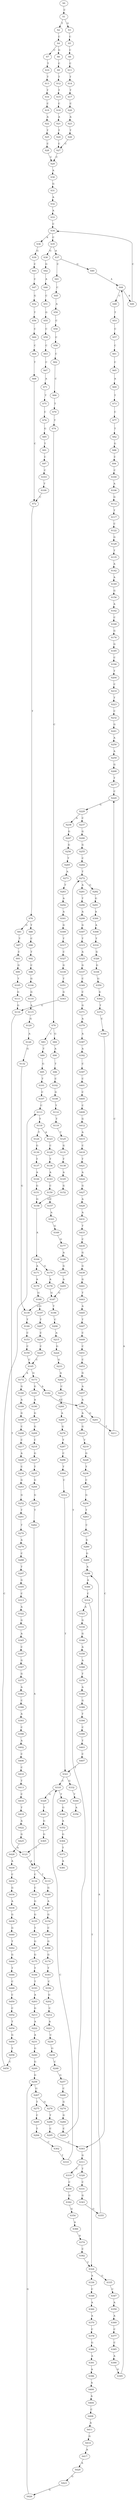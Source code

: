 strict digraph  {
	S0 -> S1 [ label = C ];
	S1 -> S2 [ label = T ];
	S1 -> S3 [ label = G ];
	S2 -> S4 [ label = C ];
	S3 -> S5 [ label = C ];
	S4 -> S6 [ label = G ];
	S4 -> S7 [ label = C ];
	S5 -> S8 [ label = C ];
	S6 -> S9 [ label = C ];
	S7 -> S10 [ label = T ];
	S8 -> S11 [ label = C ];
	S9 -> S12 [ label = T ];
	S10 -> S13 [ label = T ];
	S11 -> S14 [ label = T ];
	S12 -> S15 [ label = T ];
	S13 -> S16 [ label = T ];
	S14 -> S17 [ label = T ];
	S15 -> S18 [ label = C ];
	S16 -> S19 [ label = C ];
	S17 -> S20 [ label = C ];
	S18 -> S21 [ label = A ];
	S19 -> S22 [ label = A ];
	S20 -> S23 [ label = A ];
	S21 -> S24 [ label = T ];
	S22 -> S25 [ label = T ];
	S23 -> S26 [ label = T ];
	S24 -> S27 [ label = C ];
	S25 -> S28 [ label = C ];
	S26 -> S27 [ label = C ];
	S27 -> S29 [ label = C ];
	S28 -> S29 [ label = C ];
	S29 -> S30 [ label = A ];
	S30 -> S31 [ label = G ];
	S31 -> S32 [ label = A ];
	S32 -> S33 [ label = A ];
	S33 -> S34 [ label = C ];
	S34 -> S35 [ label = C ];
	S34 -> S36 [ label = A ];
	S35 -> S37 [ label = A ];
	S35 -> S38 [ label = G ];
	S36 -> S39 [ label = G ];
	S37 -> S40 [ label = G ];
	S37 -> S41 [ label = C ];
	S38 -> S42 [ label = G ];
	S39 -> S43 [ label = C ];
	S40 -> S44 [ label = A ];
	S41 -> S45 [ label = C ];
	S42 -> S46 [ label = A ];
	S43 -> S47 [ label = C ];
	S44 -> S48 [ label = C ];
	S44 -> S49 [ label = A ];
	S45 -> S50 [ label = A ];
	S46 -> S51 [ label = C ];
	S47 -> S52 [ label = G ];
	S48 -> S53 [ label = T ];
	S49 -> S34 [ label = C ];
	S50 -> S54 [ label = C ];
	S51 -> S55 [ label = G ];
	S52 -> S56 [ label = T ];
	S53 -> S57 [ label = C ];
	S54 -> S58 [ label = C ];
	S55 -> S59 [ label = C ];
	S56 -> S60 [ label = C ];
	S57 -> S61 [ label = C ];
	S58 -> S62 [ label = C ];
	S59 -> S63 [ label = C ];
	S60 -> S64 [ label = C ];
	S61 -> S65 [ label = C ];
	S62 -> S66 [ label = C ];
	S63 -> S67 [ label = C ];
	S64 -> S68 [ label = T ];
	S65 -> S69 [ label = A ];
	S66 -> S70 [ label = T ];
	S67 -> S71 [ label = A ];
	S68 -> S72 [ label = C ];
	S69 -> S73 [ label = T ];
	S70 -> S74 [ label = T ];
	S71 -> S75 [ label = T ];
	S72 -> S76 [ label = T ];
	S73 -> S77 [ label = C ];
	S74 -> S78 [ label = C ];
	S75 -> S79 [ label = C ];
	S76 -> S80 [ label = T ];
	S76 -> S81 [ label = G ];
	S77 -> S82 [ label = T ];
	S78 -> S83 [ label = C ];
	S78 -> S84 [ label = G ];
	S79 -> S85 [ label = G ];
	S80 -> S86 [ label = C ];
	S81 -> S87 [ label = T ];
	S82 -> S88 [ label = G ];
	S83 -> S89 [ label = T ];
	S84 -> S90 [ label = A ];
	S85 -> S91 [ label = T ];
	S86 -> S92 [ label = T ];
	S87 -> S93 [ label = C ];
	S88 -> S94 [ label = C ];
	S89 -> S95 [ label = G ];
	S90 -> S96 [ label = T ];
	S91 -> S97 [ label = C ];
	S92 -> S98 [ label = C ];
	S93 -> S99 [ label = G ];
	S94 -> S100 [ label = C ];
	S95 -> S101 [ label = T ];
	S96 -> S102 [ label = C ];
	S97 -> S103 [ label = C ];
	S98 -> S104 [ label = G ];
	S99 -> S105 [ label = T ];
	S100 -> S106 [ label = A ];
	S101 -> S107 [ label = C ];
	S102 -> S108 [ label = G ];
	S103 -> S109 [ label = T ];
	S104 -> S110 [ label = G ];
	S105 -> S111 [ label = G ];
	S106 -> S112 [ label = G ];
	S107 -> S113 [ label = C ];
	S108 -> S114 [ label = T ];
	S109 -> S72 [ label = C ];
	S110 -> S115 [ label = A ];
	S111 -> S116 [ label = G ];
	S112 -> S117 [ label = T ];
	S113 -> S118 [ label = T ];
	S114 -> S119 [ label = T ];
	S115 -> S120 [ label = G ];
	S116 -> S121 [ label = T ];
	S117 -> S122 [ label = C ];
	S118 -> S123 [ label = A ];
	S118 -> S124 [ label = T ];
	S119 -> S125 [ label = T ];
	S120 -> S126 [ label = A ];
	S121 -> S127 [ label = A ];
	S122 -> S128 [ label = G ];
	S123 -> S129 [ label = C ];
	S124 -> S130 [ label = G ];
	S125 -> S131 [ label = G ];
	S126 -> S132 [ label = G ];
	S127 -> S133 [ label = T ];
	S127 -> S134 [ label = C ];
	S128 -> S135 [ label = T ];
	S129 -> S136 [ label = T ];
	S130 -> S137 [ label = T ];
	S131 -> S138 [ label = T ];
	S132 -> S139 [ label = G ];
	S133 -> S140 [ label = G ];
	S134 -> S141 [ label = C ];
	S135 -> S142 [ label = A ];
	S136 -> S143 [ label = A ];
	S137 -> S144 [ label = A ];
	S138 -> S145 [ label = A ];
	S139 -> S146 [ label = T ];
	S140 -> S147 [ label = A ];
	S141 -> S148 [ label = G ];
	S142 -> S149 [ label = A ];
	S143 -> S150 [ label = C ];
	S144 -> S151 [ label = G ];
	S145 -> S152 [ label = G ];
	S146 -> S153 [ label = C ];
	S147 -> S154 [ label = G ];
	S148 -> S155 [ label = G ];
	S149 -> S156 [ label = G ];
	S150 -> S157 [ label = C ];
	S151 -> S158 [ label = G ];
	S152 -> S158 [ label = G ];
	S153 -> S159 [ label = C ];
	S154 -> S160 [ label = C ];
	S155 -> S161 [ label = T ];
	S156 -> S162 [ label = A ];
	S157 -> S163 [ label = A ];
	S158 -> S164 [ label = A ];
	S159 -> S165 [ label = C ];
	S160 -> S166 [ label = G ];
	S161 -> S167 [ label = G ];
	S162 -> S168 [ label = C ];
	S163 -> S169 [ label = G ];
	S164 -> S170 [ label = G ];
	S164 -> S171 [ label = A ];
	S165 -> S172 [ label = A ];
	S165 -> S173 [ label = G ];
	S166 -> S174 [ label = G ];
	S167 -> S175 [ label = G ];
	S168 -> S176 [ label = G ];
	S169 -> S177 [ label = G ];
	S170 -> S178 [ label = A ];
	S171 -> S179 [ label = A ];
	S172 -> S180 [ label = G ];
	S173 -> S181 [ label = G ];
	S173 -> S182 [ label = A ];
	S174 -> S183 [ label = T ];
	S175 -> S184 [ label = T ];
	S176 -> S185 [ label = G ];
	S177 -> S186 [ label = A ];
	S178 -> S187 [ label = G ];
	S179 -> S188 [ label = G ];
	S180 -> S189 [ label = A ];
	S181 -> S190 [ label = A ];
	S182 -> S191 [ label = A ];
	S183 -> S192 [ label = C ];
	S184 -> S193 [ label = T ];
	S185 -> S194 [ label = C ];
	S186 -> S195 [ label = G ];
	S187 -> S196 [ label = T ];
	S187 -> S139 [ label = G ];
	S188 -> S197 [ label = G ];
	S189 -> S198 [ label = G ];
	S190 -> S199 [ label = G ];
	S191 -> S200 [ label = A ];
	S191 -> S201 [ label = G ];
	S192 -> S202 [ label = G ];
	S193 -> S203 [ label = A ];
	S194 -> S204 [ label = T ];
	S195 -> S205 [ label = A ];
	S196 -> S206 [ label = C ];
	S197 -> S207 [ label = T ];
	S198 -> S208 [ label = C ];
	S199 -> S209 [ label = G ];
	S200 -> S210 [ label = G ];
	S201 -> S211 [ label = T ];
	S202 -> S212 [ label = C ];
	S203 -> S213 [ label = G ];
	S204 -> S214 [ label = C ];
	S205 -> S187 [ label = G ];
	S206 -> S215 [ label = A ];
	S207 -> S216 [ label = C ];
	S208 -> S217 [ label = C ];
	S209 -> S218 [ label = C ];
	S210 -> S219 [ label = T ];
	S211 -> S220 [ label = C ];
	S212 -> S221 [ label = A ];
	S213 -> S222 [ label = A ];
	S214 -> S223 [ label = T ];
	S215 -> S224 [ label = G ];
	S216 -> S225 [ label = C ];
	S217 -> S226 [ label = A ];
	S218 -> S227 [ label = G ];
	S219 -> S228 [ label = G ];
	S220 -> S229 [ label = G ];
	S221 -> S230 [ label = C ];
	S222 -> S231 [ label = A ];
	S223 -> S232 [ label = C ];
	S224 -> S233 [ label = G ];
	S225 -> S165 [ label = C ];
	S226 -> S234 [ label = C ];
	S227 -> S235 [ label = T ];
	S228 -> S236 [ label = T ];
	S229 -> S237 [ label = C ];
	S229 -> S238 [ label = A ];
	S230 -> S239 [ label = G ];
	S231 -> S240 [ label = G ];
	S232 -> S241 [ label = G ];
	S233 -> S242 [ label = A ];
	S234 -> S243 [ label = G ];
	S235 -> S244 [ label = G ];
	S236 -> S245 [ label = C ];
	S237 -> S246 [ label = G ];
	S238 -> S247 [ label = G ];
	S239 -> S248 [ label = C ];
	S240 -> S249 [ label = G ];
	S241 -> S250 [ label = A ];
	S242 -> S251 [ label = C ];
	S243 -> S252 [ label = G ];
	S244 -> S253 [ label = G ];
	S245 -> S254 [ label = G ];
	S246 -> S255 [ label = G ];
	S247 -> S256 [ label = G ];
	S248 -> S257 [ label = G ];
	S249 -> S258 [ label = G ];
	S250 -> S259 [ label = A ];
	S251 -> S260 [ label = C ];
	S252 -> S261 [ label = T ];
	S253 -> S262 [ label = T ];
	S254 -> S263 [ label = T ];
	S255 -> S264 [ label = C ];
	S256 -> S265 [ label = T ];
	S257 -> S266 [ label = C ];
	S258 -> S267 [ label = G ];
	S259 -> S268 [ label = G ];
	S260 -> S269 [ label = A ];
	S261 -> S270 [ label = T ];
	S262 -> S127 [ label = A ];
	S263 -> S271 [ label = C ];
	S264 -> S272 [ label = T ];
	S265 -> S273 [ label = A ];
	S266 -> S274 [ label = G ];
	S267 -> S275 [ label = T ];
	S267 -> S276 [ label = G ];
	S268 -> S277 [ label = T ];
	S269 -> S278 [ label = G ];
	S270 -> S279 [ label = A ];
	S271 -> S280 [ label = G ];
	S272 -> S281 [ label = A ];
	S272 -> S282 [ label = G ];
	S273 -> S283 [ label = T ];
	S274 -> S284 [ label = G ];
	S275 -> S285 [ label = C ];
	S276 -> S286 [ label = T ];
	S277 -> S220 [ label = C ];
	S278 -> S287 [ label = T ];
	S279 -> S288 [ label = C ];
	S280 -> S289 [ label = G ];
	S281 -> S290 [ label = T ];
	S282 -> S291 [ label = G ];
	S283 -> S292 [ label = A ];
	S284 -> S293 [ label = C ];
	S285 -> S294 [ label = T ];
	S286 -> S295 [ label = C ];
	S287 -> S296 [ label = C ];
	S288 -> S297 [ label = T ];
	S289 -> S298 [ label = A ];
	S290 -> S299 [ label = A ];
	S291 -> S300 [ label = A ];
	S292 -> S301 [ label = A ];
	S293 -> S272 [ label = T ];
	S294 -> S302 [ label = C ];
	S295 -> S303 [ label = C ];
	S296 -> S304 [ label = T ];
	S297 -> S305 [ label = G ];
	S298 -> S306 [ label = A ];
	S299 -> S307 [ label = G ];
	S300 -> S308 [ label = A ];
	S301 -> S309 [ label = G ];
	S302 -> S310 [ label = T ];
	S303 -> S311 [ label = G ];
	S304 -> S312 [ label = C ];
	S305 -> S313 [ label = C ];
	S306 -> S314 [ label = C ];
	S307 -> S315 [ label = T ];
	S308 -> S316 [ label = T ];
	S309 -> S317 [ label = T ];
	S310 -> S318 [ label = C ];
	S311 -> S319 [ label = C ];
	S311 -> S320 [ label = T ];
	S312 -> S321 [ label = T ];
	S313 -> S322 [ label = A ];
	S314 -> S323 [ label = A ];
	S314 -> S324 [ label = T ];
	S315 -> S325 [ label = A ];
	S316 -> S326 [ label = G ];
	S317 -> S327 [ label = C ];
	S318 -> S328 [ label = T ];
	S318 -> S329 [ label = G ];
	S319 -> S330 [ label = C ];
	S320 -> S331 [ label = C ];
	S321 -> S318 [ label = C ];
	S321 -> S332 [ label = G ];
	S322 -> S333 [ label = G ];
	S323 -> S334 [ label = G ];
	S324 -> S335 [ label = G ];
	S324 -> S336 [ label = A ];
	S325 -> S337 [ label = G ];
	S326 -> S338 [ label = G ];
	S327 -> S339 [ label = G ];
	S328 -> S340 [ label = G ];
	S329 -> S341 [ label = T ];
	S330 -> S342 [ label = G ];
	S331 -> S343 [ label = G ];
	S332 -> S344 [ label = T ];
	S333 -> S345 [ label = A ];
	S334 -> S346 [ label = G ];
	S335 -> S347 [ label = C ];
	S336 -> S348 [ label = C ];
	S337 -> S349 [ label = C ];
	S338 -> S350 [ label = G ];
	S339 -> S351 [ label = T ];
	S340 -> S352 [ label = A ];
	S341 -> S353 [ label = G ];
	S342 -> S354 [ label = G ];
	S343 -> S355 [ label = G ];
	S344 -> S356 [ label = A ];
	S345 -> S357 [ label = C ];
	S346 -> S358 [ label = A ];
	S347 -> S359 [ label = A ];
	S348 -> S360 [ label = A ];
	S349 -> S361 [ label = C ];
	S350 -> S362 [ label = G ];
	S351 -> S363 [ label = G ];
	S352 -> S364 [ label = G ];
	S353 -> S365 [ label = G ];
	S354 -> S366 [ label = A ];
	S355 -> S298 [ label = A ];
	S357 -> S367 [ label = G ];
	S358 -> S368 [ label = A ];
	S359 -> S369 [ label = A ];
	S360 -> S370 [ label = A ];
	S361 -> S371 [ label = G ];
	S362 -> S372 [ label = T ];
	S363 -> S116 [ label = G ];
	S364 -> S373 [ label = T ];
	S365 -> S121 [ label = T ];
	S366 -> S374 [ label = A ];
	S367 -> S375 [ label = G ];
	S368 -> S376 [ label = T ];
	S369 -> S377 [ label = C ];
	S370 -> S378 [ label = C ];
	S371 -> S379 [ label = A ];
	S372 -> S380 [ label = C ];
	S373 -> S381 [ label = A ];
	S374 -> S382 [ label = C ];
	S375 -> S383 [ label = A ];
	S376 -> S384 [ label = A ];
	S377 -> S385 [ label = C ];
	S378 -> S386 [ label = G ];
	S379 -> S387 [ label = A ];
	S380 -> S303 [ label = C ];
	S382 -> S324 [ label = T ];
	S383 -> S388 [ label = C ];
	S384 -> S389 [ label = G ];
	S385 -> S390 [ label = A ];
	S386 -> S391 [ label = A ];
	S387 -> S392 [ label = A ];
	S388 -> S393 [ label = A ];
	S389 -> S394 [ label = T ];
	S390 -> S395 [ label = G ];
	S391 -> S396 [ label = A ];
	S392 -> S397 [ label = C ];
	S393 -> S398 [ label = C ];
	S394 -> S399 [ label = C ];
	S395 -> S44 [ label = A ];
	S396 -> S400 [ label = A ];
	S397 -> S401 [ label = C ];
	S398 -> S402 [ label = A ];
	S399 -> S403 [ label = T ];
	S400 -> S404 [ label = A ];
	S401 -> S405 [ label = C ];
	S402 -> S406 [ label = C ];
	S403 -> S407 [ label = C ];
	S404 -> S408 [ label = C ];
	S405 -> S409 [ label = C ];
	S406 -> S410 [ label = C ];
	S407 -> S321 [ label = T ];
	S408 -> S411 [ label = A ];
	S409 -> S412 [ label = G ];
	S410 -> S413 [ label = T ];
	S411 -> S414 [ label = G ];
	S412 -> S415 [ label = A ];
	S413 -> S416 [ label = C ];
	S414 -> S417 [ label = A ];
	S415 -> S418 [ label = C ];
	S416 -> S419 [ label = T ];
	S417 -> S420 [ label = A ];
	S418 -> S421 [ label = T ];
	S419 -> S422 [ label = A ];
	S420 -> S423 [ label = G ];
	S421 -> S424 [ label = A ];
	S422 -> S425 [ label = G ];
	S423 -> S426 [ label = G ];
	S424 -> S427 [ label = G ];
	S425 -> S428 [ label = A ];
	S426 -> S258 [ label = G ];
	S427 -> S429 [ label = A ];
	S428 -> S430 [ label = A ];
	S429 -> S431 [ label = A ];
	S430 -> S432 [ label = C ];
	S431 -> S433 [ label = T ];
	S432 -> S434 [ label = G ];
	S433 -> S435 [ label = C ];
	S434 -> S436 [ label = A ];
	S435 -> S437 [ label = G ];
	S436 -> S438 [ label = G ];
	S437 -> S439 [ label = G ];
	S438 -> S440 [ label = G ];
	S439 -> S441 [ label = G ];
	S440 -> S442 [ label = T ];
	S441 -> S443 [ label = T ];
	S442 -> S444 [ label = G ];
	S443 -> S445 [ label = A ];
	S444 -> S446 [ label = T ];
	S445 -> S447 [ label = T ];
	S446 -> S448 [ label = C ];
	S447 -> S449 [ label = C ];
	S448 -> S450 [ label = C ];
	S449 -> S451 [ label = C ];
	S450 -> S452 [ label = C ];
	S451 -> S453 [ label = C ];
	S452 -> S454 [ label = T ];
	S453 -> S455 [ label = G ];
	S454 -> S456 [ label = G ];
	S455 -> S457 [ label = A ];
	S456 -> S458 [ label = T ];
	S457 -> S191 [ label = A ];
	S458 -> S459 [ label = C ];
	S459 -> S113 [ label = C ];
}

